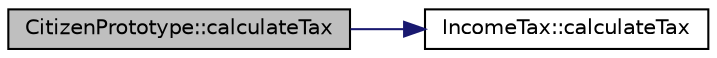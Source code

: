 digraph "CitizenPrototype::calculateTax"
{
 // LATEX_PDF_SIZE
  edge [fontname="Helvetica",fontsize="10",labelfontname="Helvetica",labelfontsize="10"];
  node [fontname="Helvetica",fontsize="10",shape=record];
  rankdir="LR";
  Node1 [label="CitizenPrototype::calculateTax",height=0.2,width=0.4,color="black", fillcolor="grey75", style="filled", fontcolor="black",tooltip=" "];
  Node1 -> Node2 [color="midnightblue",fontsize="10",style="solid",fontname="Helvetica"];
  Node2 [label="IncomeTax::calculateTax",height=0.2,width=0.4,color="black", fillcolor="white", style="filled",URL="$classIncomeTax.html#a9c2bbca8ef05dae50831ef4a7c69de61",tooltip="Calculates tax for a given amount."];
}
